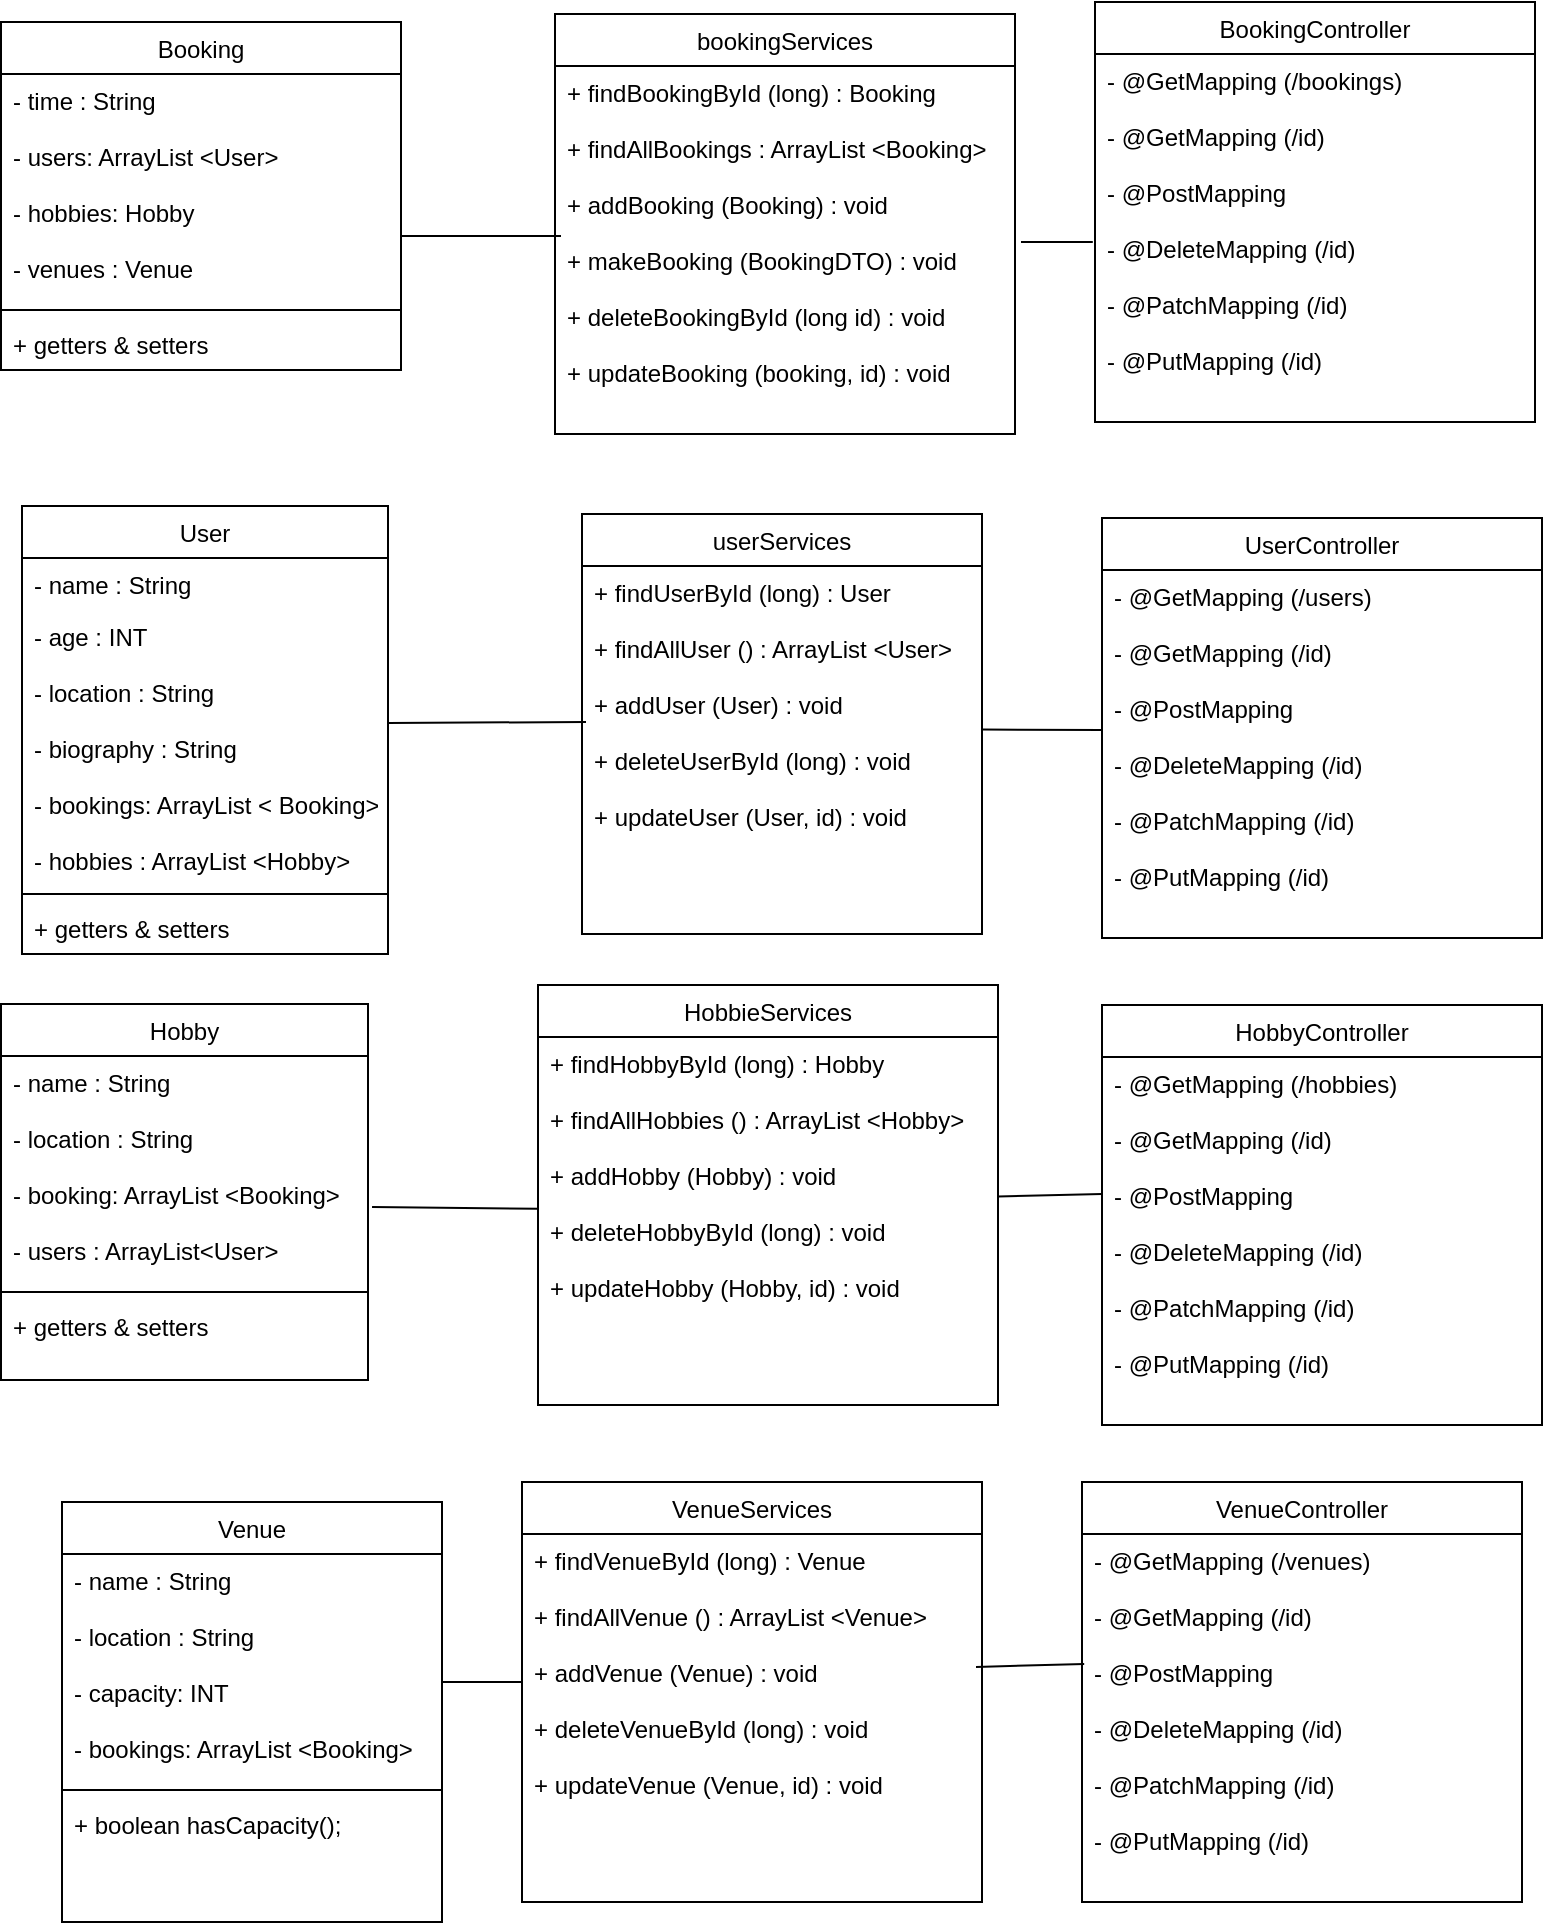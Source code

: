 <mxfile version="24.5.2" type="device">
  <diagram id="C5RBs43oDa-KdzZeNtuy" name="Page-1">
    <mxGraphModel dx="954" dy="1661" grid="1" gridSize="10" guides="1" tooltips="1" connect="1" arrows="1" fold="1" page="1" pageScale="1" pageWidth="827" pageHeight="1169" math="0" shadow="0">
      <root>
        <mxCell id="WIyWlLk6GJQsqaUBKTNV-0" />
        <mxCell id="WIyWlLk6GJQsqaUBKTNV-1" parent="WIyWlLk6GJQsqaUBKTNV-0" />
        <mxCell id="zkfFHV4jXpPFQw0GAbJ--6" value="User" style="swimlane;fontStyle=0;align=center;verticalAlign=top;childLayout=stackLayout;horizontal=1;startSize=26;horizontalStack=0;resizeParent=1;resizeLast=0;collapsible=1;marginBottom=0;rounded=0;shadow=0;strokeWidth=1;" parent="WIyWlLk6GJQsqaUBKTNV-1" vertex="1">
          <mxGeometry x="60" y="242" width="183" height="224" as="geometry">
            <mxRectangle x="130" y="380" width="160" height="26" as="alternateBounds" />
          </mxGeometry>
        </mxCell>
        <mxCell id="zkfFHV4jXpPFQw0GAbJ--7" value="- name : String" style="text;align=left;verticalAlign=top;spacingLeft=4;spacingRight=4;overflow=hidden;rotatable=0;points=[[0,0.5],[1,0.5]];portConstraint=eastwest;" parent="zkfFHV4jXpPFQw0GAbJ--6" vertex="1">
          <mxGeometry y="26" width="183" height="26" as="geometry" />
        </mxCell>
        <mxCell id="zkfFHV4jXpPFQw0GAbJ--8" value="- age : INT&#xa;&#xa;- location : String&#xa;&#xa;- biography : String&#xa;&#xa;- bookings: ArrayList &lt; Booking&gt;&#xa;&#xa;- hobbies : ArrayList &lt;Hobby&gt;&#xa;" style="text;align=left;verticalAlign=top;spacingLeft=4;spacingRight=4;overflow=hidden;rotatable=0;points=[[0,0.5],[1,0.5]];portConstraint=eastwest;rounded=0;shadow=0;html=0;" parent="zkfFHV4jXpPFQw0GAbJ--6" vertex="1">
          <mxGeometry y="52" width="183" height="138" as="geometry" />
        </mxCell>
        <mxCell id="zkfFHV4jXpPFQw0GAbJ--9" value="" style="line;html=1;strokeWidth=1;align=left;verticalAlign=middle;spacingTop=-1;spacingLeft=3;spacingRight=3;rotatable=0;labelPosition=right;points=[];portConstraint=eastwest;" parent="zkfFHV4jXpPFQw0GAbJ--6" vertex="1">
          <mxGeometry y="190" width="183" height="8" as="geometry" />
        </mxCell>
        <mxCell id="xKjSnDcMdYcUZBjSQ_FL-36" value="+ getters &amp; setters" style="text;align=left;verticalAlign=top;spacingLeft=4;spacingRight=4;overflow=hidden;rotatable=0;points=[[0,0.5],[1,0.5]];portConstraint=eastwest;" vertex="1" parent="zkfFHV4jXpPFQw0GAbJ--6">
          <mxGeometry y="198" width="183" height="26" as="geometry" />
        </mxCell>
        <mxCell id="xKjSnDcMdYcUZBjSQ_FL-1" value="Venue" style="swimlane;fontStyle=0;align=center;verticalAlign=top;childLayout=stackLayout;horizontal=1;startSize=26;horizontalStack=0;resizeParent=1;resizeLast=0;collapsible=1;marginBottom=0;rounded=0;shadow=0;strokeWidth=1;" vertex="1" parent="WIyWlLk6GJQsqaUBKTNV-1">
          <mxGeometry x="80" y="740" width="190" height="210" as="geometry">
            <mxRectangle x="130" y="380" width="160" height="26" as="alternateBounds" />
          </mxGeometry>
        </mxCell>
        <mxCell id="xKjSnDcMdYcUZBjSQ_FL-3" value="- name : String&#xa;&#xa;- location : String&#xa;&#xa;- capacity: INT&#xa;&#xa;- bookings: ArrayList &lt;Booking&gt;" style="text;align=left;verticalAlign=top;spacingLeft=4;spacingRight=4;overflow=hidden;rotatable=0;points=[[0,0.5],[1,0.5]];portConstraint=eastwest;rounded=0;shadow=0;html=0;" vertex="1" parent="xKjSnDcMdYcUZBjSQ_FL-1">
          <mxGeometry y="26" width="190" height="114" as="geometry" />
        </mxCell>
        <mxCell id="xKjSnDcMdYcUZBjSQ_FL-6" value="" style="line;html=1;strokeWidth=1;align=left;verticalAlign=middle;spacingTop=-1;spacingLeft=3;spacingRight=3;rotatable=0;labelPosition=right;points=[];portConstraint=eastwest;" vertex="1" parent="xKjSnDcMdYcUZBjSQ_FL-1">
          <mxGeometry y="140" width="190" height="8" as="geometry" />
        </mxCell>
        <mxCell id="xKjSnDcMdYcUZBjSQ_FL-18" value="+ boolean hasCapacity();" style="text;align=left;verticalAlign=top;spacingLeft=4;spacingRight=4;overflow=hidden;rotatable=0;points=[[0,0.5],[1,0.5]];portConstraint=eastwest;rounded=0;shadow=0;html=0;" vertex="1" parent="xKjSnDcMdYcUZBjSQ_FL-1">
          <mxGeometry y="148" width="190" height="58" as="geometry" />
        </mxCell>
        <mxCell id="xKjSnDcMdYcUZBjSQ_FL-7" value="Hobby" style="swimlane;fontStyle=0;align=center;verticalAlign=top;childLayout=stackLayout;horizontal=1;startSize=26;horizontalStack=0;resizeParent=1;resizeLast=0;collapsible=1;marginBottom=0;rounded=0;shadow=0;strokeWidth=1;" vertex="1" parent="WIyWlLk6GJQsqaUBKTNV-1">
          <mxGeometry x="49.5" y="491" width="183.5" height="188" as="geometry">
            <mxRectangle x="130" y="380" width="160" height="26" as="alternateBounds" />
          </mxGeometry>
        </mxCell>
        <mxCell id="xKjSnDcMdYcUZBjSQ_FL-8" value="- name : String&#xa;&#xa;- location : String&#xa;&#xa;- booking: ArrayList &lt;Booking&gt;&#xa;&#xa;- users : ArrayList&lt;User&gt;" style="text;align=left;verticalAlign=top;spacingLeft=4;spacingRight=4;overflow=hidden;rotatable=0;points=[[0,0.5],[1,0.5]];portConstraint=eastwest;" vertex="1" parent="xKjSnDcMdYcUZBjSQ_FL-7">
          <mxGeometry y="26" width="183.5" height="114" as="geometry" />
        </mxCell>
        <mxCell id="xKjSnDcMdYcUZBjSQ_FL-10" value="" style="line;html=1;strokeWidth=1;align=left;verticalAlign=middle;spacingTop=-1;spacingLeft=3;spacingRight=3;rotatable=0;labelPosition=right;points=[];portConstraint=eastwest;" vertex="1" parent="xKjSnDcMdYcUZBjSQ_FL-7">
          <mxGeometry y="140" width="183.5" height="8" as="geometry" />
        </mxCell>
        <mxCell id="xKjSnDcMdYcUZBjSQ_FL-37" value="+ getters &amp; setters" style="text;align=left;verticalAlign=top;spacingLeft=4;spacingRight=4;overflow=hidden;rotatable=0;points=[[0,0.5],[1,0.5]];portConstraint=eastwest;" vertex="1" parent="xKjSnDcMdYcUZBjSQ_FL-7">
          <mxGeometry y="148" width="183.5" height="26" as="geometry" />
        </mxCell>
        <mxCell id="xKjSnDcMdYcUZBjSQ_FL-12" value="Booking" style="swimlane;fontStyle=0;align=center;verticalAlign=top;childLayout=stackLayout;horizontal=1;startSize=26;horizontalStack=0;resizeParent=1;resizeLast=0;collapsible=1;marginBottom=0;rounded=0;shadow=0;strokeWidth=1;" vertex="1" parent="WIyWlLk6GJQsqaUBKTNV-1">
          <mxGeometry x="49.5" width="200" height="174" as="geometry">
            <mxRectangle x="130" y="380" width="160" height="26" as="alternateBounds" />
          </mxGeometry>
        </mxCell>
        <mxCell id="xKjSnDcMdYcUZBjSQ_FL-13" value="- time : String&#xa;&#xa;- users: ArrayList &lt;User&gt;&#xa;&#xa;- hobbies: Hobby&#xa;&#xa;- venues : Venue" style="text;align=left;verticalAlign=top;spacingLeft=4;spacingRight=4;overflow=hidden;rotatable=0;points=[[0,0.5],[1,0.5]];portConstraint=eastwest;" vertex="1" parent="xKjSnDcMdYcUZBjSQ_FL-12">
          <mxGeometry y="26" width="200" height="114" as="geometry" />
        </mxCell>
        <mxCell id="xKjSnDcMdYcUZBjSQ_FL-15" value="" style="line;html=1;strokeWidth=1;align=left;verticalAlign=middle;spacingTop=-1;spacingLeft=3;spacingRight=3;rotatable=0;labelPosition=right;points=[];portConstraint=eastwest;" vertex="1" parent="xKjSnDcMdYcUZBjSQ_FL-12">
          <mxGeometry y="140" width="200" height="8" as="geometry" />
        </mxCell>
        <mxCell id="xKjSnDcMdYcUZBjSQ_FL-94" value="+ getters &amp; setters" style="text;align=left;verticalAlign=top;spacingLeft=4;spacingRight=4;overflow=hidden;rotatable=0;points=[[0,0.5],[1,0.5]];portConstraint=eastwest;" vertex="1" parent="xKjSnDcMdYcUZBjSQ_FL-12">
          <mxGeometry y="148" width="200" height="26" as="geometry" />
        </mxCell>
        <mxCell id="xKjSnDcMdYcUZBjSQ_FL-30" value="userServices" style="swimlane;fontStyle=0;align=center;verticalAlign=top;childLayout=stackLayout;horizontal=1;startSize=26;horizontalStack=0;resizeParent=1;resizeLast=0;collapsible=1;marginBottom=0;rounded=0;shadow=0;strokeWidth=1;" vertex="1" parent="WIyWlLk6GJQsqaUBKTNV-1">
          <mxGeometry x="340" y="246" width="200" height="210" as="geometry">
            <mxRectangle x="130" y="380" width="160" height="26" as="alternateBounds" />
          </mxGeometry>
        </mxCell>
        <mxCell id="xKjSnDcMdYcUZBjSQ_FL-38" value="+ findUserById (long) : User&#xa;&#xa;+ findAllUser () : ArrayList &lt;User&gt;&#xa;&#xa;+ addUser (User) : void&#xa;&#xa;+ deleteUserById (long) : void&#xa;&#xa;+ updateUser (User, id) : void&#xa;&#xa;" style="text;align=left;verticalAlign=top;spacingLeft=4;spacingRight=4;overflow=hidden;rotatable=0;points=[[0,0.5],[1,0.5]];portConstraint=eastwest;fontFamily=Helvetica;fontSize=12;fontColor=default;" vertex="1" parent="xKjSnDcMdYcUZBjSQ_FL-30">
          <mxGeometry y="26" width="200" height="184" as="geometry" />
        </mxCell>
        <mxCell id="xKjSnDcMdYcUZBjSQ_FL-41" value="HobbieServices" style="swimlane;fontStyle=0;align=center;verticalAlign=top;childLayout=stackLayout;horizontal=1;startSize=26;horizontalStack=0;resizeParent=1;resizeLast=0;collapsible=1;marginBottom=0;rounded=0;shadow=0;strokeWidth=1;" vertex="1" parent="WIyWlLk6GJQsqaUBKTNV-1">
          <mxGeometry x="318" y="481.5" width="230" height="210" as="geometry">
            <mxRectangle x="130" y="380" width="160" height="26" as="alternateBounds" />
          </mxGeometry>
        </mxCell>
        <mxCell id="xKjSnDcMdYcUZBjSQ_FL-43" value="+ findHobbyById (long) : Hobby&#xa;&#xa;+ findAllHobbies () : ArrayList &lt;Hobby&gt;&#xa;&#xa;+ addHobby (Hobby) : void&#xa;&#xa;+ deleteHobbyById (long) : void&#xa;&#xa;+ updateHobby (Hobby, id) : void&#xa;&#xa;" style="text;align=left;verticalAlign=top;spacingLeft=4;spacingRight=4;overflow=hidden;rotatable=0;points=[[0,0.5],[1,0.5]];portConstraint=eastwest;" vertex="1" parent="xKjSnDcMdYcUZBjSQ_FL-41">
          <mxGeometry y="26" width="230" height="184" as="geometry" />
        </mxCell>
        <mxCell id="xKjSnDcMdYcUZBjSQ_FL-82" value="" style="endArrow=none;html=1;rounded=0;entryX=1;entryY=1;entryDx=0;entryDy=0;exitX=0.01;exitY=0.424;exitDx=0;exitDy=0;exitPerimeter=0;" edge="1" parent="WIyWlLk6GJQsqaUBKTNV-1" source="xKjSnDcMdYcUZBjSQ_FL-38">
          <mxGeometry width="50" height="50" relative="1" as="geometry">
            <mxPoint x="335" y="351.54" as="sourcePoint" />
            <mxPoint x="243" y="350.46" as="targetPoint" />
            <Array as="points" />
          </mxGeometry>
        </mxCell>
        <mxCell id="xKjSnDcMdYcUZBjSQ_FL-83" value="" style="endArrow=none;html=1;rounded=0;entryX=1.011;entryY=0.662;entryDx=0;entryDy=0;entryPerimeter=0;exitX=0;exitY=0.467;exitDx=0;exitDy=0;exitPerimeter=0;" edge="1" parent="WIyWlLk6GJQsqaUBKTNV-1" source="xKjSnDcMdYcUZBjSQ_FL-43" target="xKjSnDcMdYcUZBjSQ_FL-8">
          <mxGeometry width="50" height="50" relative="1" as="geometry">
            <mxPoint x="317" y="568" as="sourcePoint" />
            <mxPoint x="261" y="556" as="targetPoint" />
          </mxGeometry>
        </mxCell>
        <mxCell id="xKjSnDcMdYcUZBjSQ_FL-85" value="bookingServices" style="swimlane;fontStyle=0;align=center;verticalAlign=top;childLayout=stackLayout;horizontal=1;startSize=26;horizontalStack=0;resizeParent=1;resizeLast=0;collapsible=1;marginBottom=0;rounded=0;shadow=0;strokeWidth=1;" vertex="1" parent="WIyWlLk6GJQsqaUBKTNV-1">
          <mxGeometry x="326.5" y="-4" width="230" height="210" as="geometry">
            <mxRectangle x="130" y="380" width="160" height="26" as="alternateBounds" />
          </mxGeometry>
        </mxCell>
        <mxCell id="xKjSnDcMdYcUZBjSQ_FL-86" value="+ findBookingById (long) : Booking&#xa;&#xa;+ findAllBookings : ArrayList &lt;Booking&gt;&#xa;&#xa;+ addBooking (Booking) : void&#xa;&#xa;+ makeBooking (BookingDTO) : void&#xa;&#xa;+ deleteBookingById (long id) : void&#xa;&#xa;+ updateBooking (booking, id) : void&#xa;&#xa;" style="text;align=left;verticalAlign=top;spacingLeft=4;spacingRight=4;overflow=hidden;rotatable=0;points=[[0,0.5],[1,0.5]];portConstraint=eastwest;" vertex="1" parent="xKjSnDcMdYcUZBjSQ_FL-85">
          <mxGeometry y="26" width="230" height="184" as="geometry" />
        </mxCell>
        <mxCell id="xKjSnDcMdYcUZBjSQ_FL-87" value="" style="endArrow=none;html=1;rounded=0;exitX=0.991;exitY=0.625;exitDx=0;exitDy=0;exitPerimeter=0;" edge="1" parent="WIyWlLk6GJQsqaUBKTNV-1">
          <mxGeometry width="50" height="50" relative="1" as="geometry">
            <mxPoint x="249.5" y="107.05" as="sourcePoint" />
            <mxPoint x="329.5" y="107" as="targetPoint" />
          </mxGeometry>
        </mxCell>
        <mxCell id="xKjSnDcMdYcUZBjSQ_FL-88" value="VenueServices" style="swimlane;fontStyle=0;align=center;verticalAlign=top;childLayout=stackLayout;horizontal=1;startSize=26;horizontalStack=0;resizeParent=1;resizeLast=0;collapsible=1;marginBottom=0;rounded=0;shadow=0;strokeWidth=1;" vertex="1" parent="WIyWlLk6GJQsqaUBKTNV-1">
          <mxGeometry x="310" y="730" width="230" height="210" as="geometry">
            <mxRectangle x="130" y="380" width="160" height="26" as="alternateBounds" />
          </mxGeometry>
        </mxCell>
        <mxCell id="xKjSnDcMdYcUZBjSQ_FL-89" value="+ findVenueById (long) : Venue&#xa;&#xa;+ findAllVenue () : ArrayList &lt;Venue&gt;&#xa;&#xa;+ addVenue (Venue) : void&#xa;&#xa;+ deleteVenueById (long) : void&#xa;&#xa;+ updateVenue (Venue, id) : void&#xa;&#xa;" style="text;align=left;verticalAlign=top;spacingLeft=4;spacingRight=4;overflow=hidden;rotatable=0;points=[[0,0.5],[1,0.5]];portConstraint=eastwest;" vertex="1" parent="xKjSnDcMdYcUZBjSQ_FL-88">
          <mxGeometry y="26" width="230" height="184" as="geometry" />
        </mxCell>
        <mxCell id="xKjSnDcMdYcUZBjSQ_FL-91" value="" style="endArrow=none;html=1;rounded=0;" edge="1" parent="WIyWlLk6GJQsqaUBKTNV-1">
          <mxGeometry width="50" height="50" relative="1" as="geometry">
            <mxPoint x="310" y="830" as="sourcePoint" />
            <mxPoint x="270" y="830" as="targetPoint" />
          </mxGeometry>
        </mxCell>
        <mxCell id="xKjSnDcMdYcUZBjSQ_FL-102" value="BookingController" style="swimlane;fontStyle=0;align=center;verticalAlign=top;childLayout=stackLayout;horizontal=1;startSize=26;horizontalStack=0;resizeParent=1;resizeLast=0;collapsible=1;marginBottom=0;rounded=0;shadow=0;strokeWidth=1;" vertex="1" parent="WIyWlLk6GJQsqaUBKTNV-1">
          <mxGeometry x="596.5" y="-10" width="220" height="210" as="geometry">
            <mxRectangle x="130" y="380" width="160" height="26" as="alternateBounds" />
          </mxGeometry>
        </mxCell>
        <mxCell id="xKjSnDcMdYcUZBjSQ_FL-103" value="- @GetMapping (/bookings)&#xa;&#xa;- @GetMapping (/id)&#xa;&#xa;- @PostMapping &#xa;&#xa;- @DeleteMapping (/id)&#xa;&#xa;- @PatchMapping (/id)&#xa;&#xa;- @PutMapping (/id)" style="text;align=left;verticalAlign=top;spacingLeft=4;spacingRight=4;overflow=hidden;rotatable=0;points=[[0,0.5],[1,0.5]];portConstraint=eastwest;" vertex="1" parent="xKjSnDcMdYcUZBjSQ_FL-102">
          <mxGeometry y="26" width="220" height="164" as="geometry" />
        </mxCell>
        <mxCell id="xKjSnDcMdYcUZBjSQ_FL-107" value="" style="endArrow=none;html=1;rounded=0;entryX=-0.005;entryY=0.573;entryDx=0;entryDy=0;entryPerimeter=0;" edge="1" parent="WIyWlLk6GJQsqaUBKTNV-1" target="xKjSnDcMdYcUZBjSQ_FL-103">
          <mxGeometry width="50" height="50" relative="1" as="geometry">
            <mxPoint x="559.5" y="110" as="sourcePoint" />
            <mxPoint x="619.5" y="60" as="targetPoint" />
          </mxGeometry>
        </mxCell>
        <mxCell id="xKjSnDcMdYcUZBjSQ_FL-108" value="UserController" style="swimlane;fontStyle=0;align=center;verticalAlign=top;childLayout=stackLayout;horizontal=1;startSize=26;horizontalStack=0;resizeParent=1;resizeLast=0;collapsible=1;marginBottom=0;rounded=0;shadow=0;strokeWidth=1;" vertex="1" parent="WIyWlLk6GJQsqaUBKTNV-1">
          <mxGeometry x="600" y="248" width="220" height="210" as="geometry">
            <mxRectangle x="130" y="380" width="160" height="26" as="alternateBounds" />
          </mxGeometry>
        </mxCell>
        <mxCell id="xKjSnDcMdYcUZBjSQ_FL-109" value="- @GetMapping (/users)&#xa;&#xa;- @GetMapping (/id)&#xa;&#xa;- @PostMapping &#xa;&#xa;- @DeleteMapping (/id)&#xa;&#xa;- @PatchMapping (/id)&#xa;&#xa;- @PutMapping (/id)" style="text;align=left;verticalAlign=top;spacingLeft=4;spacingRight=4;overflow=hidden;rotatable=0;points=[[0,0.5],[1,0.5]];portConstraint=eastwest;" vertex="1" parent="xKjSnDcMdYcUZBjSQ_FL-108">
          <mxGeometry y="26" width="220" height="164" as="geometry" />
        </mxCell>
        <mxCell id="xKjSnDcMdYcUZBjSQ_FL-110" value="VenueController" style="swimlane;fontStyle=0;align=center;verticalAlign=top;childLayout=stackLayout;horizontal=1;startSize=26;horizontalStack=0;resizeParent=1;resizeLast=0;collapsible=1;marginBottom=0;rounded=0;shadow=0;strokeWidth=1;" vertex="1" parent="WIyWlLk6GJQsqaUBKTNV-1">
          <mxGeometry x="590" y="730" width="220" height="210" as="geometry">
            <mxRectangle x="130" y="380" width="160" height="26" as="alternateBounds" />
          </mxGeometry>
        </mxCell>
        <mxCell id="xKjSnDcMdYcUZBjSQ_FL-115" value="" style="endArrow=none;html=1;rounded=0;entryX=0.005;entryY=0.396;entryDx=0;entryDy=0;entryPerimeter=0;" edge="1" parent="xKjSnDcMdYcUZBjSQ_FL-110" target="xKjSnDcMdYcUZBjSQ_FL-111">
          <mxGeometry width="50" height="50" relative="1" as="geometry">
            <mxPoint x="-53" y="92.5" as="sourcePoint" />
            <mxPoint x="17" y="92.5" as="targetPoint" />
          </mxGeometry>
        </mxCell>
        <mxCell id="xKjSnDcMdYcUZBjSQ_FL-111" value="- @GetMapping (/venues)&#xa;&#xa;- @GetMapping (/id)&#xa;&#xa;- @PostMapping &#xa;&#xa;- @DeleteMapping (/id)&#xa;&#xa;- @PatchMapping (/id)&#xa;&#xa;- @PutMapping (/id)" style="text;align=left;verticalAlign=top;spacingLeft=4;spacingRight=4;overflow=hidden;rotatable=0;points=[[0,0.5],[1,0.5]];portConstraint=eastwest;" vertex="1" parent="xKjSnDcMdYcUZBjSQ_FL-110">
          <mxGeometry y="26" width="220" height="164" as="geometry" />
        </mxCell>
        <mxCell id="xKjSnDcMdYcUZBjSQ_FL-112" value="HobbyController" style="swimlane;fontStyle=0;align=center;verticalAlign=top;childLayout=stackLayout;horizontal=1;startSize=26;horizontalStack=0;resizeParent=1;resizeLast=0;collapsible=1;marginBottom=0;rounded=0;shadow=0;strokeWidth=1;" vertex="1" parent="WIyWlLk6GJQsqaUBKTNV-1">
          <mxGeometry x="600" y="491.5" width="220" height="210" as="geometry">
            <mxRectangle x="130" y="380" width="160" height="26" as="alternateBounds" />
          </mxGeometry>
        </mxCell>
        <mxCell id="xKjSnDcMdYcUZBjSQ_FL-113" value="- @GetMapping (/hobbies)&#xa;&#xa;- @GetMapping (/id)&#xa;&#xa;- @PostMapping &#xa;&#xa;- @DeleteMapping (/id)&#xa;&#xa;- @PatchMapping (/id)&#xa;&#xa;- @PutMapping (/id)" style="text;align=left;verticalAlign=top;spacingLeft=4;spacingRight=4;overflow=hidden;rotatable=0;points=[[0,0.5],[1,0.5]];portConstraint=eastwest;" vertex="1" parent="xKjSnDcMdYcUZBjSQ_FL-112">
          <mxGeometry y="26" width="220" height="164" as="geometry" />
        </mxCell>
        <mxCell id="xKjSnDcMdYcUZBjSQ_FL-116" value="" style="endArrow=none;html=1;rounded=0;" edge="1" parent="WIyWlLk6GJQsqaUBKTNV-1">
          <mxGeometry width="50" height="50" relative="1" as="geometry">
            <mxPoint x="548" y="587.25" as="sourcePoint" />
            <mxPoint x="600" y="586" as="targetPoint" />
          </mxGeometry>
        </mxCell>
        <mxCell id="xKjSnDcMdYcUZBjSQ_FL-117" value="" style="endArrow=none;html=1;rounded=0;" edge="1" parent="WIyWlLk6GJQsqaUBKTNV-1">
          <mxGeometry width="50" height="50" relative="1" as="geometry">
            <mxPoint x="540" y="353.75" as="sourcePoint" />
            <mxPoint x="600" y="354" as="targetPoint" />
          </mxGeometry>
        </mxCell>
      </root>
    </mxGraphModel>
  </diagram>
</mxfile>
